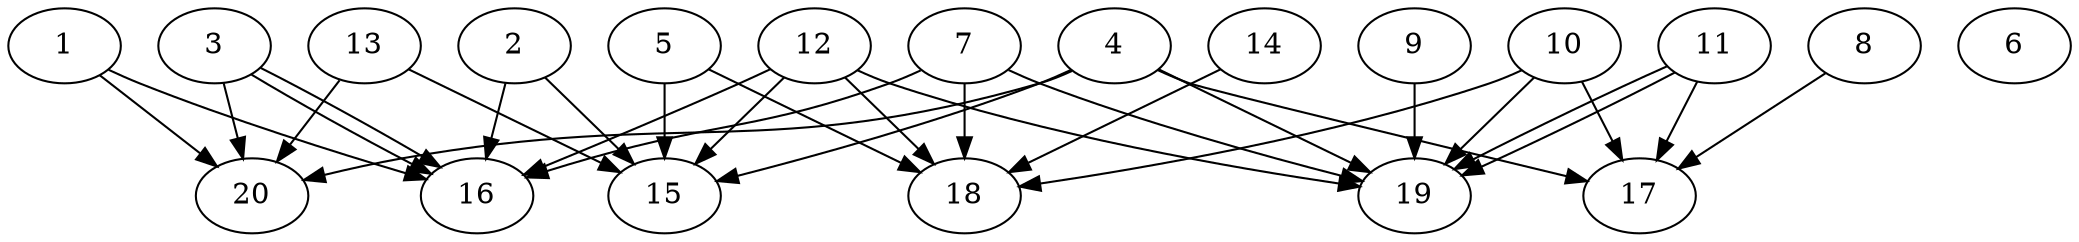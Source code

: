 // DAG automatically generated by daggen at Wed Jul 24 21:26:16 2019
// ./daggen --dot -n 20 --ccr 0.4 --fat 0.8 --regular 0.5 --density 0.5 --mindata 5242880 --maxdata 52428800 
digraph G {
  1 [size="23383040", alpha="0.04", expect_size="9353216"] 
  1 -> 16 [size ="9353216"]
  1 -> 20 [size ="9353216"]
  2 [size="27182080", alpha="0.14", expect_size="10872832"] 
  2 -> 15 [size ="10872832"]
  2 -> 16 [size ="10872832"]
  3 [size="94307840", alpha="0.10", expect_size="37723136"] 
  3 -> 16 [size ="37723136"]
  3 -> 16 [size ="37723136"]
  3 -> 20 [size ="37723136"]
  4 [size="109160960", alpha="0.01", expect_size="43664384"] 
  4 -> 15 [size ="43664384"]
  4 -> 17 [size ="43664384"]
  4 -> 19 [size ="43664384"]
  4 -> 20 [size ="43664384"]
  5 [size="129236480", alpha="0.15", expect_size="51694592"] 
  5 -> 15 [size ="51694592"]
  5 -> 18 [size ="51694592"]
  6 [size="113269760", alpha="0.13", expect_size="45307904"] 
  7 [size="111984640", alpha="0.14", expect_size="44793856"] 
  7 -> 16 [size ="44793856"]
  7 -> 18 [size ="44793856"]
  7 -> 19 [size ="44793856"]
  8 [size="102528000", alpha="0.10", expect_size="41011200"] 
  8 -> 17 [size ="41011200"]
  9 [size="25231360", alpha="0.00", expect_size="10092544"] 
  9 -> 19 [size ="10092544"]
  10 [size="27348480", alpha="0.19", expect_size="10939392"] 
  10 -> 17 [size ="10939392"]
  10 -> 18 [size ="10939392"]
  10 -> 19 [size ="10939392"]
  11 [size="16043520", alpha="0.17", expect_size="6417408"] 
  11 -> 17 [size ="6417408"]
  11 -> 19 [size ="6417408"]
  11 -> 19 [size ="6417408"]
  12 [size="40419840", alpha="0.07", expect_size="16167936"] 
  12 -> 15 [size ="16167936"]
  12 -> 16 [size ="16167936"]
  12 -> 18 [size ="16167936"]
  12 -> 19 [size ="16167936"]
  13 [size="125235200", alpha="0.18", expect_size="50094080"] 
  13 -> 15 [size ="50094080"]
  13 -> 20 [size ="50094080"]
  14 [size="64204800", alpha="0.15", expect_size="25681920"] 
  14 -> 18 [size ="25681920"]
  15 [size="67914240", alpha="0.03", expect_size="27165696"] 
  16 [size="39452160", alpha="0.05", expect_size="15780864"] 
  17 [size="116648960", alpha="0.17", expect_size="46659584"] 
  18 [size="79800320", alpha="0.03", expect_size="31920128"] 
  19 [size="18583040", alpha="0.04", expect_size="7433216"] 
  20 [size="20938240", alpha="0.09", expect_size="8375296"] 
}
